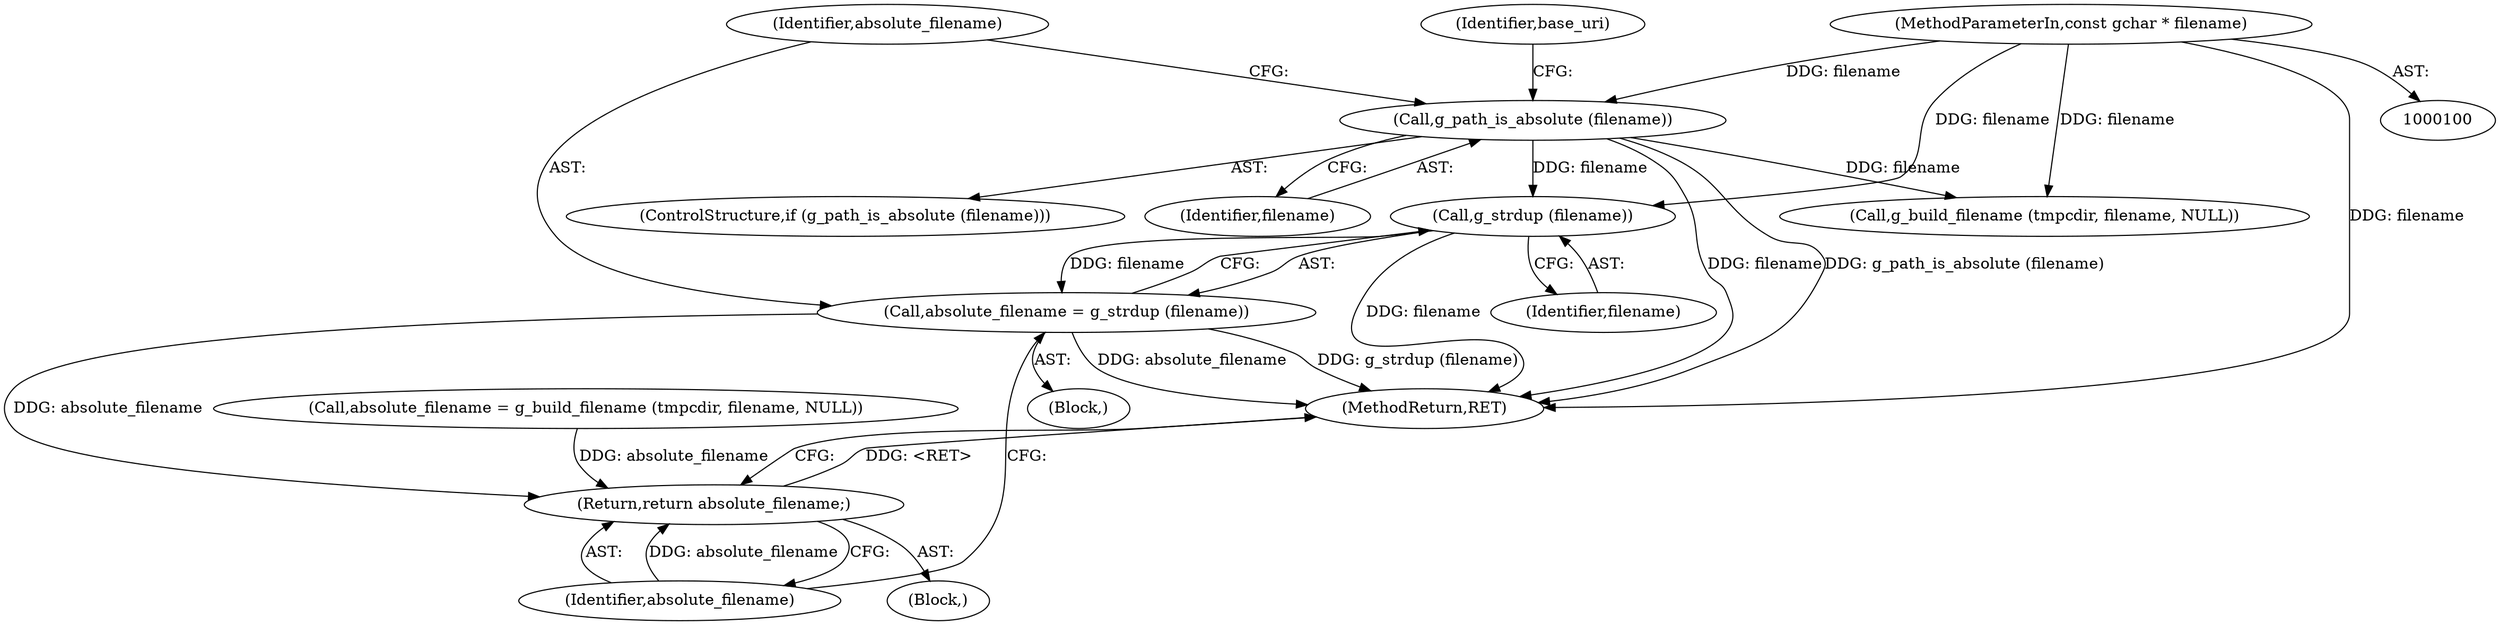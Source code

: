 digraph "0_librsvg_f9d69eadd2b16b00d1a1f9f286122123f8e547dd@API" {
"1000111" [label="(Call,g_strdup (filename))"];
"1000106" [label="(Call,g_path_is_absolute (filename))"];
"1000101" [label="(MethodParameterIn,const gchar * filename)"];
"1000109" [label="(Call,absolute_filename = g_strdup (filename))"];
"1000152" [label="(Return,return absolute_filename;)"];
"1000107" [label="(Identifier,filename)"];
"1000108" [label="(Block,)"];
"1000152" [label="(Return,return absolute_filename;)"];
"1000110" [label="(Identifier,absolute_filename)"];
"1000144" [label="(Call,absolute_filename = g_build_filename (tmpcdir, filename, NULL))"];
"1000112" [label="(Identifier,filename)"];
"1000109" [label="(Call,absolute_filename = g_strdup (filename))"];
"1000111" [label="(Call,g_strdup (filename))"];
"1000154" [label="(MethodReturn,RET)"];
"1000103" [label="(Block,)"];
"1000118" [label="(Identifier,base_uri)"];
"1000146" [label="(Call,g_build_filename (tmpcdir, filename, NULL))"];
"1000106" [label="(Call,g_path_is_absolute (filename))"];
"1000101" [label="(MethodParameterIn,const gchar * filename)"];
"1000153" [label="(Identifier,absolute_filename)"];
"1000105" [label="(ControlStructure,if (g_path_is_absolute (filename)))"];
"1000111" -> "1000109"  [label="AST: "];
"1000111" -> "1000112"  [label="CFG: "];
"1000112" -> "1000111"  [label="AST: "];
"1000109" -> "1000111"  [label="CFG: "];
"1000111" -> "1000154"  [label="DDG: filename"];
"1000111" -> "1000109"  [label="DDG: filename"];
"1000106" -> "1000111"  [label="DDG: filename"];
"1000101" -> "1000111"  [label="DDG: filename"];
"1000106" -> "1000105"  [label="AST: "];
"1000106" -> "1000107"  [label="CFG: "];
"1000107" -> "1000106"  [label="AST: "];
"1000110" -> "1000106"  [label="CFG: "];
"1000118" -> "1000106"  [label="CFG: "];
"1000106" -> "1000154"  [label="DDG: filename"];
"1000106" -> "1000154"  [label="DDG: g_path_is_absolute (filename)"];
"1000101" -> "1000106"  [label="DDG: filename"];
"1000106" -> "1000146"  [label="DDG: filename"];
"1000101" -> "1000100"  [label="AST: "];
"1000101" -> "1000154"  [label="DDG: filename"];
"1000101" -> "1000146"  [label="DDG: filename"];
"1000109" -> "1000108"  [label="AST: "];
"1000110" -> "1000109"  [label="AST: "];
"1000153" -> "1000109"  [label="CFG: "];
"1000109" -> "1000154"  [label="DDG: g_strdup (filename)"];
"1000109" -> "1000154"  [label="DDG: absolute_filename"];
"1000109" -> "1000152"  [label="DDG: absolute_filename"];
"1000152" -> "1000103"  [label="AST: "];
"1000152" -> "1000153"  [label="CFG: "];
"1000153" -> "1000152"  [label="AST: "];
"1000154" -> "1000152"  [label="CFG: "];
"1000152" -> "1000154"  [label="DDG: <RET>"];
"1000153" -> "1000152"  [label="DDG: absolute_filename"];
"1000144" -> "1000152"  [label="DDG: absolute_filename"];
}

